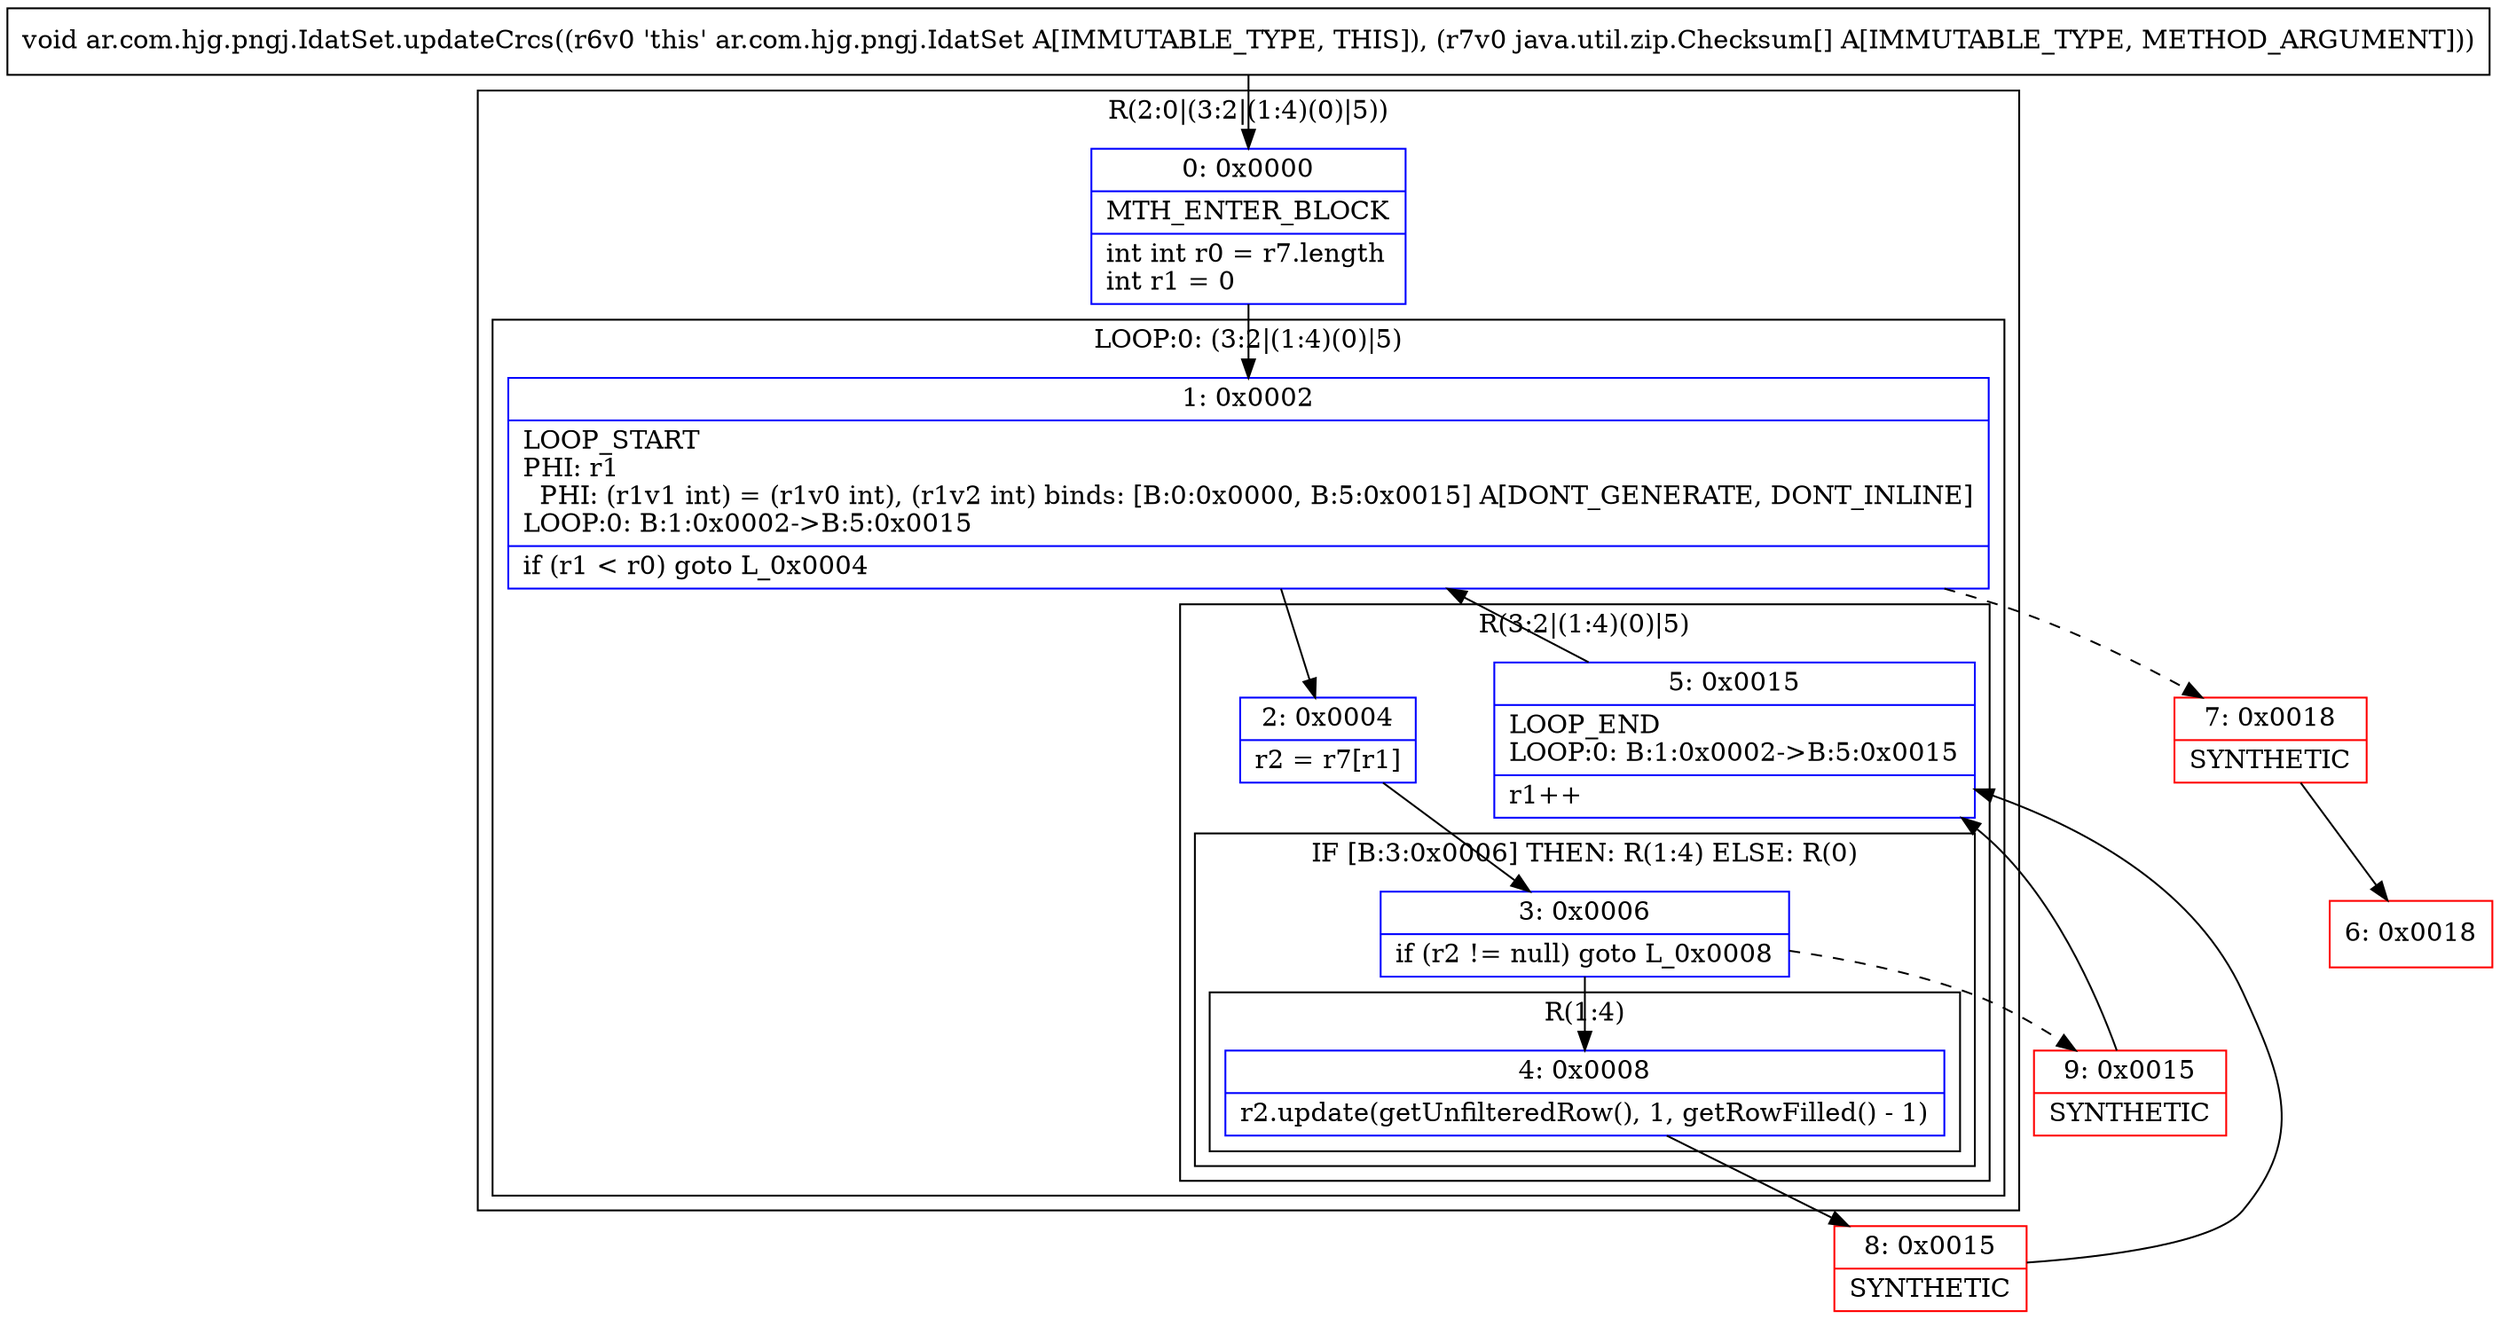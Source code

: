 digraph "CFG forar.com.hjg.pngj.IdatSet.updateCrcs([Ljava\/util\/zip\/Checksum;)V" {
subgraph cluster_Region_1904384146 {
label = "R(2:0|(3:2|(1:4)(0)|5))";
node [shape=record,color=blue];
Node_0 [shape=record,label="{0\:\ 0x0000|MTH_ENTER_BLOCK\l|int int r0 = r7.length\lint r1 = 0\l}"];
subgraph cluster_LoopRegion_1525751754 {
label = "LOOP:0: (3:2|(1:4)(0)|5)";
node [shape=record,color=blue];
Node_1 [shape=record,label="{1\:\ 0x0002|LOOP_START\lPHI: r1 \l  PHI: (r1v1 int) = (r1v0 int), (r1v2 int) binds: [B:0:0x0000, B:5:0x0015] A[DONT_GENERATE, DONT_INLINE]\lLOOP:0: B:1:0x0002\-\>B:5:0x0015\l|if (r1 \< r0) goto L_0x0004\l}"];
subgraph cluster_Region_884080522 {
label = "R(3:2|(1:4)(0)|5)";
node [shape=record,color=blue];
Node_2 [shape=record,label="{2\:\ 0x0004|r2 = r7[r1]\l}"];
subgraph cluster_IfRegion_1976395077 {
label = "IF [B:3:0x0006] THEN: R(1:4) ELSE: R(0)";
node [shape=record,color=blue];
Node_3 [shape=record,label="{3\:\ 0x0006|if (r2 != null) goto L_0x0008\l}"];
subgraph cluster_Region_1140137424 {
label = "R(1:4)";
node [shape=record,color=blue];
Node_4 [shape=record,label="{4\:\ 0x0008|r2.update(getUnfilteredRow(), 1, getRowFilled() \- 1)\l}"];
}
subgraph cluster_Region_189831049 {
label = "R(0)";
node [shape=record,color=blue];
}
}
Node_5 [shape=record,label="{5\:\ 0x0015|LOOP_END\lLOOP:0: B:1:0x0002\-\>B:5:0x0015\l|r1++\l}"];
}
}
}
Node_6 [shape=record,color=red,label="{6\:\ 0x0018}"];
Node_7 [shape=record,color=red,label="{7\:\ 0x0018|SYNTHETIC\l}"];
Node_8 [shape=record,color=red,label="{8\:\ 0x0015|SYNTHETIC\l}"];
Node_9 [shape=record,color=red,label="{9\:\ 0x0015|SYNTHETIC\l}"];
MethodNode[shape=record,label="{void ar.com.hjg.pngj.IdatSet.updateCrcs((r6v0 'this' ar.com.hjg.pngj.IdatSet A[IMMUTABLE_TYPE, THIS]), (r7v0 java.util.zip.Checksum[] A[IMMUTABLE_TYPE, METHOD_ARGUMENT])) }"];
MethodNode -> Node_0;
Node_0 -> Node_1;
Node_1 -> Node_2;
Node_1 -> Node_7[style=dashed];
Node_2 -> Node_3;
Node_3 -> Node_4;
Node_3 -> Node_9[style=dashed];
Node_4 -> Node_8;
Node_5 -> Node_1;
Node_7 -> Node_6;
Node_8 -> Node_5;
Node_9 -> Node_5;
}

